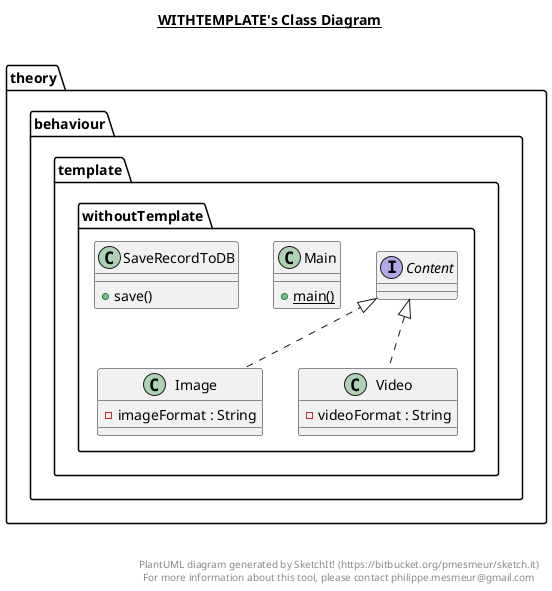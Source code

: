 @startuml

title __WITHTEMPLATE's Class Diagram__\n

  namespace theory.behaviour.template.withoutTemplate {
    interface theory.behaviour.template.withoutTemplate.Content {
    }
  }
  

  namespace theory.behaviour.template.withoutTemplate {
    class theory.behaviour.template.withoutTemplate.Image {
        - imageFormat : String
    }
  }
  

  namespace theory.behaviour.template.withoutTemplate {
    class theory.behaviour.template.withoutTemplate.Main {
        {static} + main()
    }
  }
  

  namespace theory.behaviour.template.withoutTemplate {
    class theory.behaviour.template.withoutTemplate.SaveRecordToDB {
        + save()
    }
  }
  

  namespace theory.behaviour.template.withoutTemplate {
    class theory.behaviour.template.withoutTemplate.Video {
        - videoFormat : String
    }
  }
  

  theory.behaviour.template.withoutTemplate.Image .up.|> theory.behaviour.template.withoutTemplate.Content
  theory.behaviour.template.withoutTemplate.Video .up.|> theory.behaviour.template.withoutTemplate.Content


right footer


PlantUML diagram generated by SketchIt! (https://bitbucket.org/pmesmeur/sketch.it)
For more information about this tool, please contact philippe.mesmeur@gmail.com
endfooter

@enduml
